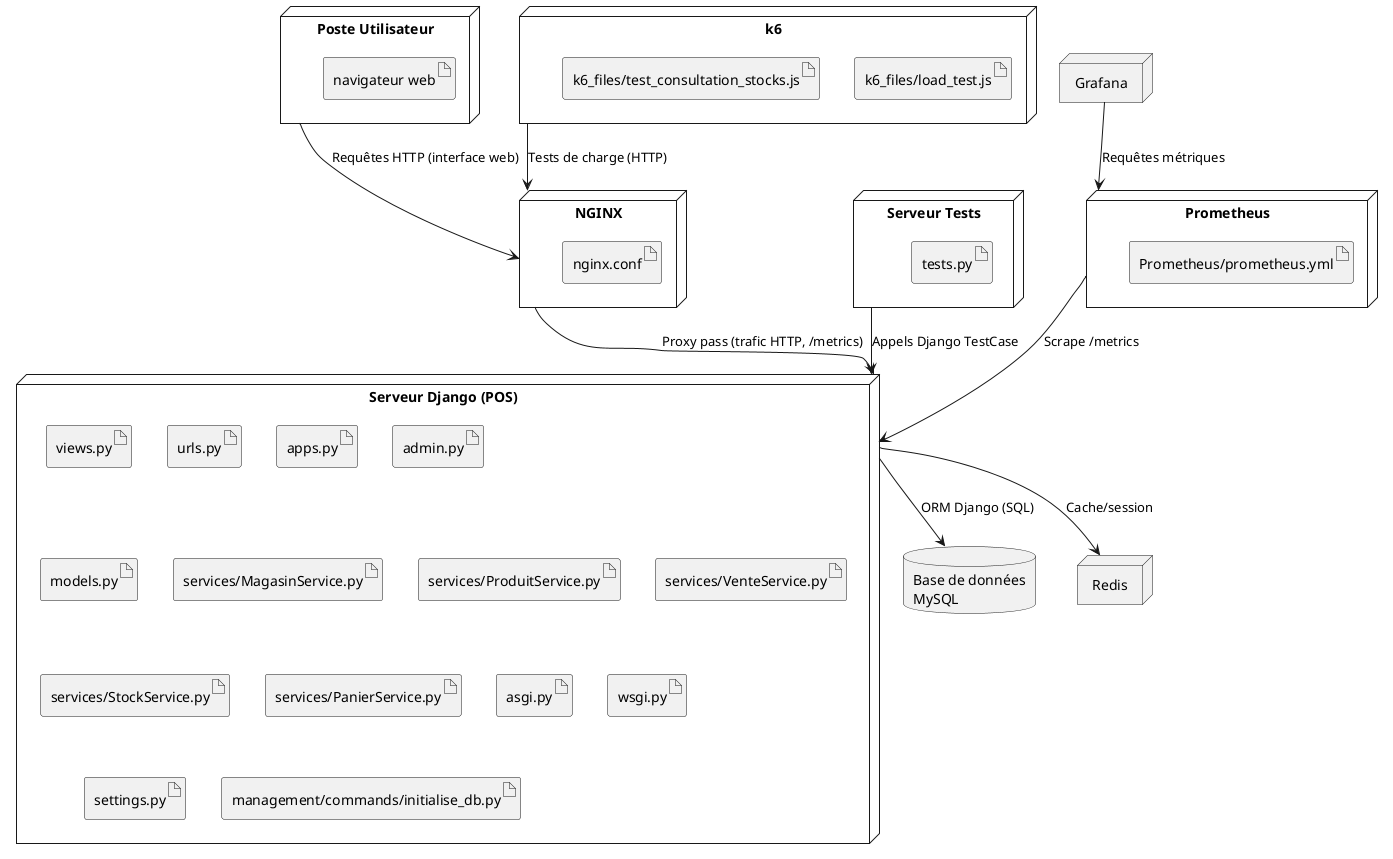 @startuml

node "Poste Utilisateur" as client {
    artifact "navigateur web"
}

node "NGINX" as nginx {
    artifact "nginx.conf"
}

node "Serveur Django (POS)" as app {
    artifact "views.py"
    artifact "urls.py"
    artifact "apps.py"
    artifact "admin.py"
    artifact "models.py"
    artifact "services/MagasinService.py"
    artifact "services/ProduitService.py"
    artifact "services/VenteService.py"
    artifact "services/StockService.py"
    artifact "services/PanierService.py"
    artifact "asgi.py"
    artifact "wsgi.py"
    artifact "settings.py"
    artifact "management/commands/initialise_db.py"
}

node "Serveur Tests" as test {
    artifact "tests.py"
}

database "Base de données\nMySQL" as db

node "Prometheus" as prometheus {
    artifact "Prometheus/prometheus.yml"
}

node "Grafana" as grafana

node "Redis" as redis

node "k6" as k6 {
    artifact "k6_files/load_test.js"
    artifact "k6_files/test_consultation_stocks.js"
}

client --> nginx : Requêtes HTTP (interface web)
nginx --> app : Proxy pass (trafic HTTP, /metrics)
app --> db : ORM Django (SQL)
app --> redis : Cache/session
test --> app : Appels Django TestCase
prometheus --> app : Scrape /metrics
grafana --> prometheus : Requêtes métriques
k6 --> nginx : Tests de charge (HTTP)

@enduml